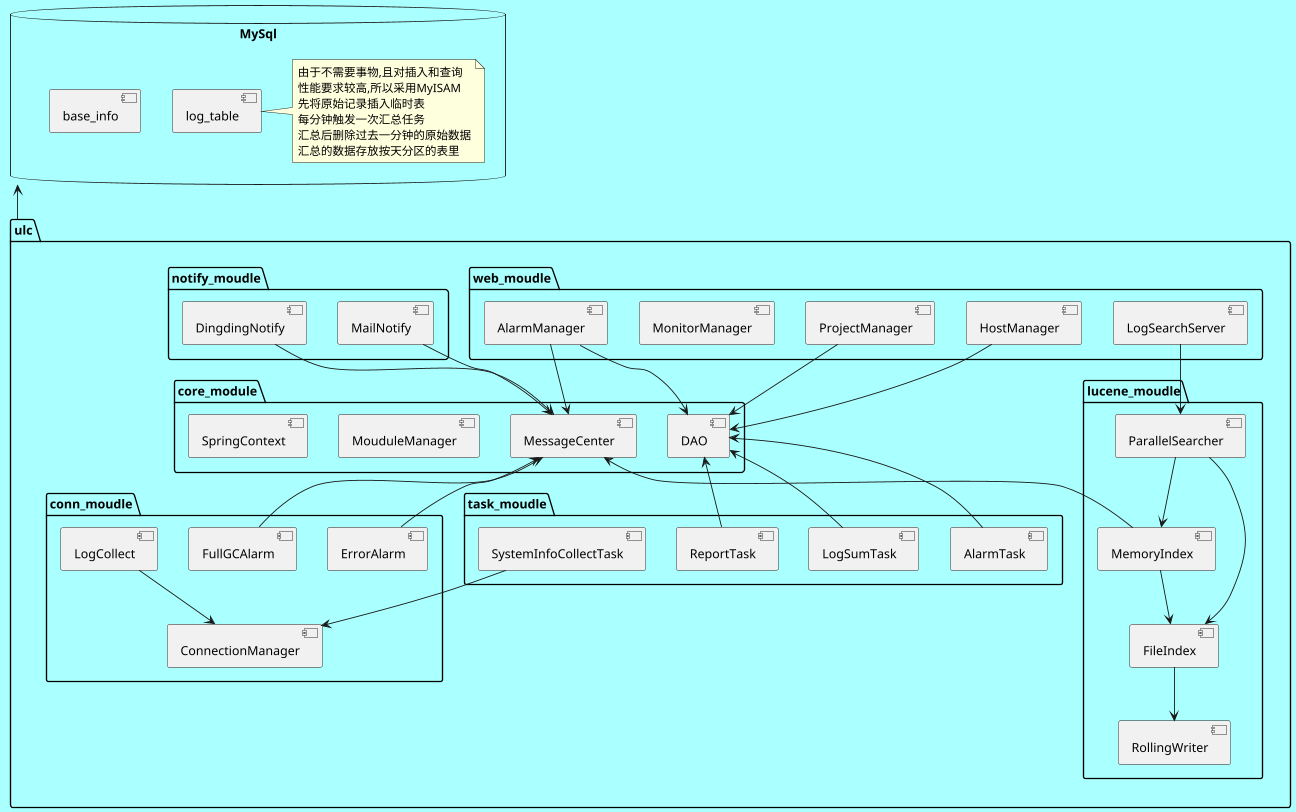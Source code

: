 @startuml
!pragma horizontalLineBetweenDifferentPackageAllowed

'left to right direction
scale  8/9
skinparam backgroundColor #AAFFFF

package ulc {

package core_module {
   component DAO
   component MessageCenter
   component MouduleManager
   component SpringContext
}


package conn_moudle {
  component ConnectionManager
  component LogCollect
  component ErrorAlarm
  component FullGCAlarm
}


package lucene_moudle {
	 component   MemoryIndex
	 component   FileIndex
	 component   RollingWriter
	 component   ParallelSearcher
}

package web_moudle {
	component    HostManager
	component    ProjectManager
	component    MonitorManager
	component    LogSearchServer
	component    AlarmManager
}
    

package task_moudle {
	component    ReportTask
	component    AlarmTask
	component    LogSumTask
	component   SystemInfoCollectTask
}


package notify_moudle {
	component  MailNotify
	component  DingdingNotify
}
}

'web_moudle引用关系
HostManager -d-> DAO
ProjectManager -d-> DAO
AlarmManager -d-> DAO
LogSearchServer --> ParallelSearcher

'conn_moudle引用关系
LogCollect --> ConnectionManager
ErrorAlarm -l-> MessageCenter
AlarmManager -l-> MessageCenter
FullGCAlarm -l-> MessageCenter


'lucene_moudle引用关系
MemoryIndex -r-> MessageCenter
MemoryIndex --> FileIndex
FileIndex --> RollingWriter
ParallelSearcher --> MemoryIndex
ParallelSearcher --> FileIndex


'task_moudle引用关系
ReportTask -u-> DAO
AlarmTask -u-> DAO
LogSumTask -u-> DAO
SystemInfoCollectTask --> ConnectionManager

'notify_moudle引用关系
MailNotify --> MessageCenter
DingdingNotify --> MessageCenter

/'模板引用关系
core_module -u-> web_moudle
core_module -d-> conn_moudle
core_module -l-> lucene_moudle
core_module -r-> notify_moudle
core_module -d-> task_moudle
'/

database MySql {
    component base_info
   component log_table
    note right
          由于不需要事物,且对插入和查询
          性能要求较高,所以采用MyISAM
          先将原始记录插入临时表
          每分钟触发一次汇总任务
          汇总后删除过去一分钟的原始数据
          汇总的数据存放按天分区的表里 
    end note  
}

'数据库位置
ulc -u-> MySql

@enduml
